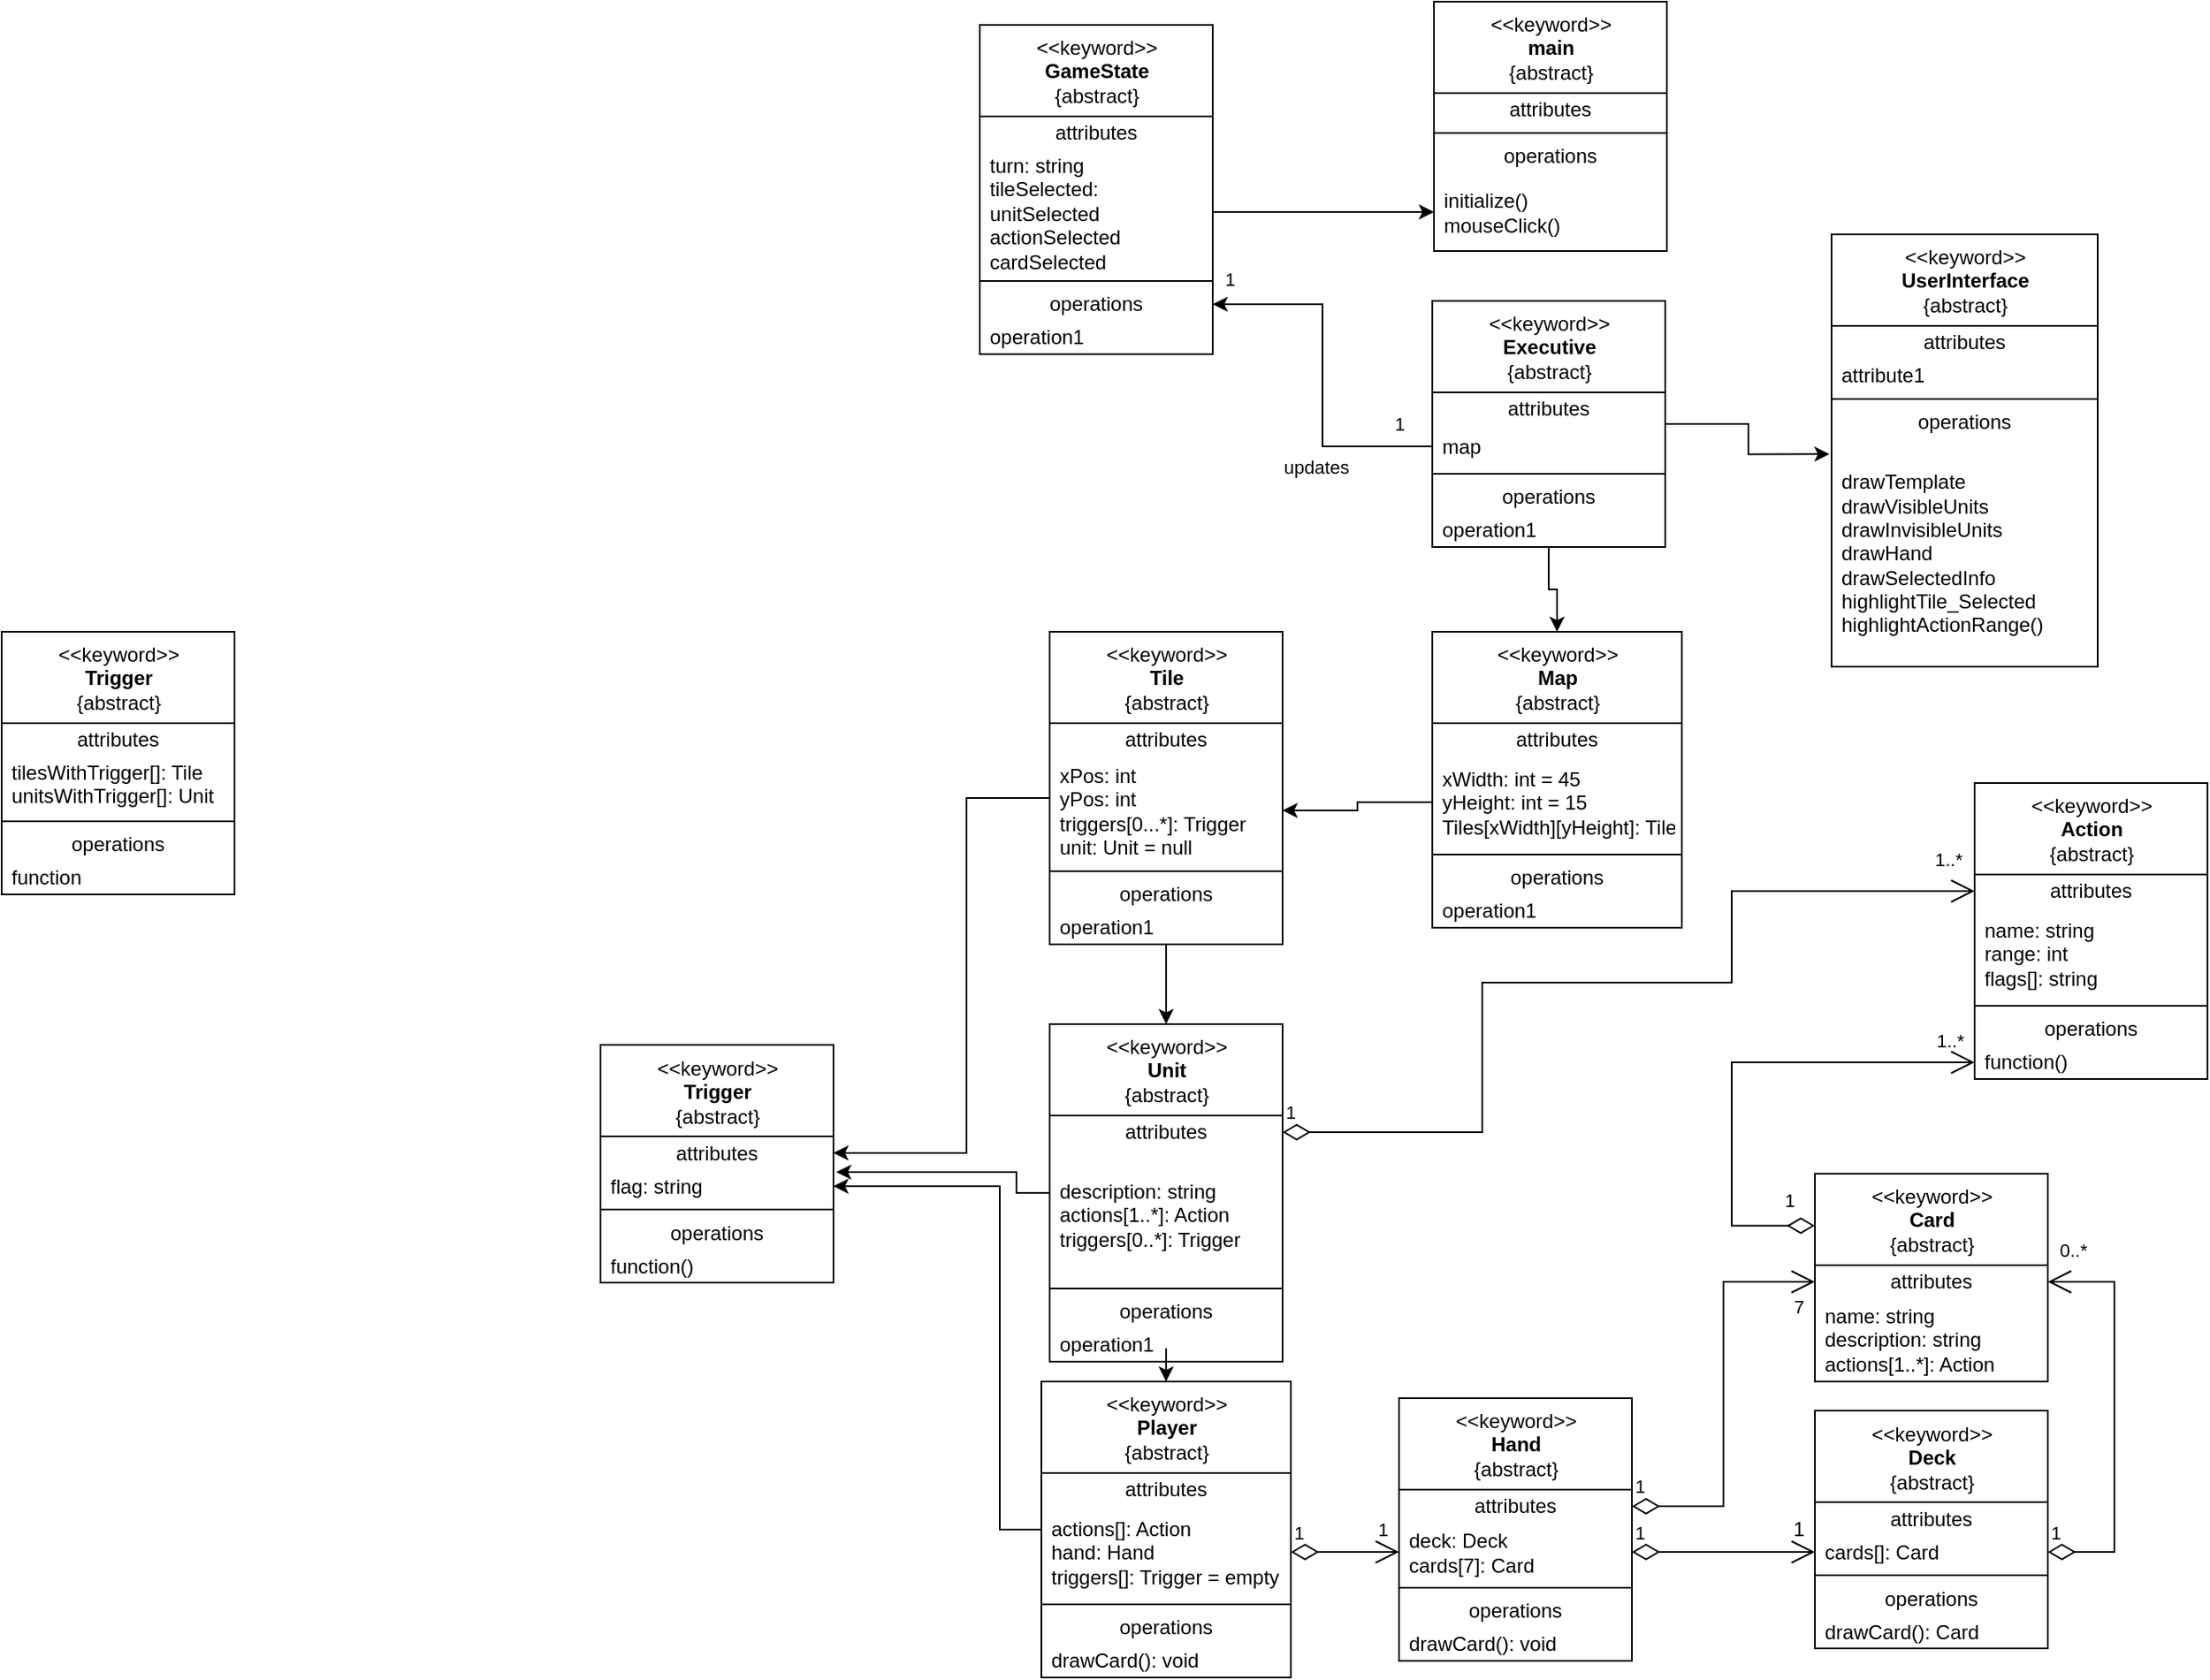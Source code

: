 <mxfile version="15.5.9" type="github">
  <diagram id="C5RBs43oDa-KdzZeNtuy" name="Page-1">
    <mxGraphModel dx="1278" dy="536" grid="1" gridSize="10" guides="1" tooltips="1" connect="1" arrows="1" fold="1" page="1" pageScale="1" pageWidth="827" pageHeight="1169" math="0" shadow="0">
      <root>
        <mxCell id="WIyWlLk6GJQsqaUBKTNV-0" />
        <mxCell id="WIyWlLk6GJQsqaUBKTNV-1" parent="WIyWlLk6GJQsqaUBKTNV-0" />
        <mxCell id="uGZjI_AvlOsYNC_hHNxF-0" value="&amp;lt;&amp;lt;keyword&amp;gt;&amp;gt;&lt;br&gt;&lt;b&gt;main&lt;/b&gt;&lt;br&gt;{abstract}" style="swimlane;fontStyle=0;align=center;verticalAlign=top;childLayout=stackLayout;horizontal=1;startSize=55;horizontalStack=0;resizeParent=1;resizeParentMax=0;resizeLast=0;collapsible=0;marginBottom=0;html=1;" parent="WIyWlLk6GJQsqaUBKTNV-1" vertex="1">
          <mxGeometry x="1171" y="40" width="140" height="150" as="geometry" />
        </mxCell>
        <mxCell id="uGZjI_AvlOsYNC_hHNxF-1" value="attributes" style="text;html=1;strokeColor=none;fillColor=none;align=center;verticalAlign=middle;spacingLeft=4;spacingRight=4;overflow=hidden;rotatable=0;points=[[0,0.5],[1,0.5]];portConstraint=eastwest;" parent="uGZjI_AvlOsYNC_hHNxF-0" vertex="1">
          <mxGeometry y="55" width="140" height="20" as="geometry" />
        </mxCell>
        <mxCell id="uGZjI_AvlOsYNC_hHNxF-5" value="" style="line;strokeWidth=1;fillColor=none;align=left;verticalAlign=middle;spacingTop=-1;spacingLeft=3;spacingRight=3;rotatable=0;labelPosition=right;points=[];portConstraint=eastwest;" parent="uGZjI_AvlOsYNC_hHNxF-0" vertex="1">
          <mxGeometry y="75" width="140" height="8" as="geometry" />
        </mxCell>
        <mxCell id="uGZjI_AvlOsYNC_hHNxF-6" value="operations" style="text;html=1;strokeColor=none;fillColor=none;align=center;verticalAlign=middle;spacingLeft=4;spacingRight=4;overflow=hidden;rotatable=0;points=[[0,0.5],[1,0.5]];portConstraint=eastwest;" parent="uGZjI_AvlOsYNC_hHNxF-0" vertex="1">
          <mxGeometry y="83" width="140" height="20" as="geometry" />
        </mxCell>
        <mxCell id="uGZjI_AvlOsYNC_hHNxF-7" value="&lt;div&gt;initialize()&lt;br&gt;&lt;/div&gt;&lt;div&gt;mouseClick()&lt;br&gt;&lt;/div&gt;" style="text;html=1;strokeColor=none;fillColor=none;align=left;verticalAlign=middle;spacingLeft=4;spacingRight=4;overflow=hidden;rotatable=0;points=[[0,0.5],[1,0.5]];portConstraint=eastwest;" parent="uGZjI_AvlOsYNC_hHNxF-0" vertex="1">
          <mxGeometry y="103" width="140" height="47" as="geometry" />
        </mxCell>
        <mxCell id="uGZjI_AvlOsYNC_hHNxF-8" value="&amp;lt;&amp;lt;keyword&amp;gt;&amp;gt;&lt;br&gt;&lt;b&gt;GameState&lt;/b&gt;&lt;br&gt;{abstract}" style="swimlane;fontStyle=0;align=center;verticalAlign=top;childLayout=stackLayout;horizontal=1;startSize=55;horizontalStack=0;resizeParent=1;resizeParentMax=0;resizeLast=0;collapsible=0;marginBottom=0;html=1;" parent="WIyWlLk6GJQsqaUBKTNV-1" vertex="1">
          <mxGeometry x="898" y="54" width="140" height="198" as="geometry" />
        </mxCell>
        <mxCell id="uGZjI_AvlOsYNC_hHNxF-9" value="attributes" style="text;html=1;strokeColor=none;fillColor=none;align=center;verticalAlign=middle;spacingLeft=4;spacingRight=4;overflow=hidden;rotatable=0;points=[[0,0.5],[1,0.5]];portConstraint=eastwest;" parent="uGZjI_AvlOsYNC_hHNxF-8" vertex="1">
          <mxGeometry y="55" width="140" height="20" as="geometry" />
        </mxCell>
        <mxCell id="uGZjI_AvlOsYNC_hHNxF-10" value="&lt;div&gt;turn: string&lt;br&gt;&lt;/div&gt;&lt;div&gt;tileSelected: &lt;br&gt;&lt;/div&gt;&lt;div&gt;unitSelected&lt;/div&gt;&lt;div&gt;actionSelected&lt;/div&gt;&lt;div&gt;cardSelected&lt;br&gt;&lt;/div&gt;" style="text;html=1;strokeColor=none;fillColor=none;align=left;verticalAlign=middle;spacingLeft=4;spacingRight=4;overflow=hidden;rotatable=0;points=[[0,0.5],[1,0.5]];portConstraint=eastwest;" parent="uGZjI_AvlOsYNC_hHNxF-8" vertex="1">
          <mxGeometry y="75" width="140" height="75" as="geometry" />
        </mxCell>
        <mxCell id="uGZjI_AvlOsYNC_hHNxF-13" value="" style="line;strokeWidth=1;fillColor=none;align=left;verticalAlign=middle;spacingTop=-1;spacingLeft=3;spacingRight=3;rotatable=0;labelPosition=right;points=[];portConstraint=eastwest;" parent="uGZjI_AvlOsYNC_hHNxF-8" vertex="1">
          <mxGeometry y="150" width="140" height="8" as="geometry" />
        </mxCell>
        <mxCell id="uGZjI_AvlOsYNC_hHNxF-14" value="operations" style="text;html=1;strokeColor=none;fillColor=none;align=center;verticalAlign=middle;spacingLeft=4;spacingRight=4;overflow=hidden;rotatable=0;points=[[0,0.5],[1,0.5]];portConstraint=eastwest;" parent="uGZjI_AvlOsYNC_hHNxF-8" vertex="1">
          <mxGeometry y="158" width="140" height="20" as="geometry" />
        </mxCell>
        <mxCell id="uGZjI_AvlOsYNC_hHNxF-15" value="operation1" style="text;html=1;strokeColor=none;fillColor=none;align=left;verticalAlign=middle;spacingLeft=4;spacingRight=4;overflow=hidden;rotatable=0;points=[[0,0.5],[1,0.5]];portConstraint=eastwest;" parent="uGZjI_AvlOsYNC_hHNxF-8" vertex="1">
          <mxGeometry y="178" width="140" height="20" as="geometry" />
        </mxCell>
        <mxCell id="uGZjI_AvlOsYNC_hHNxF-16" value="&amp;lt;&amp;lt;keyword&amp;gt;&amp;gt;&lt;br&gt;&lt;b&gt;UserInterface&lt;/b&gt;&lt;br&gt;{abstract}" style="swimlane;fontStyle=0;align=center;verticalAlign=top;childLayout=stackLayout;horizontal=1;startSize=55;horizontalStack=0;resizeParent=1;resizeParentMax=0;resizeLast=0;collapsible=0;marginBottom=0;html=1;" parent="WIyWlLk6GJQsqaUBKTNV-1" vertex="1">
          <mxGeometry x="1410" y="180" width="160" height="260" as="geometry" />
        </mxCell>
        <mxCell id="uGZjI_AvlOsYNC_hHNxF-17" value="attributes" style="text;html=1;strokeColor=none;fillColor=none;align=center;verticalAlign=middle;spacingLeft=4;spacingRight=4;overflow=hidden;rotatable=0;points=[[0,0.5],[1,0.5]];portConstraint=eastwest;" parent="uGZjI_AvlOsYNC_hHNxF-16" vertex="1">
          <mxGeometry y="55" width="160" height="20" as="geometry" />
        </mxCell>
        <mxCell id="uGZjI_AvlOsYNC_hHNxF-18" value="attribute1" style="text;html=1;strokeColor=none;fillColor=none;align=left;verticalAlign=middle;spacingLeft=4;spacingRight=4;overflow=hidden;rotatable=0;points=[[0,0.5],[1,0.5]];portConstraint=eastwest;" parent="uGZjI_AvlOsYNC_hHNxF-16" vertex="1">
          <mxGeometry y="75" width="160" height="20" as="geometry" />
        </mxCell>
        <mxCell id="uGZjI_AvlOsYNC_hHNxF-21" value="" style="line;strokeWidth=1;fillColor=none;align=left;verticalAlign=middle;spacingTop=-1;spacingLeft=3;spacingRight=3;rotatable=0;labelPosition=right;points=[];portConstraint=eastwest;" parent="uGZjI_AvlOsYNC_hHNxF-16" vertex="1">
          <mxGeometry y="95" width="160" height="8" as="geometry" />
        </mxCell>
        <mxCell id="uGZjI_AvlOsYNC_hHNxF-22" value="operations" style="text;html=1;strokeColor=none;fillColor=none;align=center;verticalAlign=middle;spacingLeft=4;spacingRight=4;overflow=hidden;rotatable=0;points=[[0,0.5],[1,0.5]];portConstraint=eastwest;" parent="uGZjI_AvlOsYNC_hHNxF-16" vertex="1">
          <mxGeometry y="103" width="160" height="20" as="geometry" />
        </mxCell>
        <mxCell id="uGZjI_AvlOsYNC_hHNxF-23" value="&lt;div&gt;drawTemplate&lt;/div&gt;&lt;div&gt;drawVisibleUnits&lt;/div&gt;&lt;div&gt;drawInvisibleUnits&lt;/div&gt;&lt;div&gt;drawHand&lt;/div&gt;&lt;div&gt;drawSelectedInfo&lt;/div&gt;&lt;div&gt;highlightTile_Selected&lt;/div&gt;&lt;div&gt;highlightActionRange()&lt;br&gt;&lt;/div&gt;" style="text;html=1;strokeColor=none;fillColor=none;align=left;verticalAlign=middle;spacingLeft=4;spacingRight=4;overflow=hidden;rotatable=0;points=[[0,0.5],[1,0.5]];portConstraint=eastwest;" parent="uGZjI_AvlOsYNC_hHNxF-16" vertex="1">
          <mxGeometry y="123" width="160" height="137" as="geometry" />
        </mxCell>
        <mxCell id="uRghumSjXhdHqgUfUTX3-0" value="&amp;lt;&amp;lt;keyword&amp;gt;&amp;gt;&lt;br&gt;&lt;b&gt;Map&lt;/b&gt;&lt;br&gt;{abstract}" style="swimlane;fontStyle=0;align=center;verticalAlign=top;childLayout=stackLayout;horizontal=1;startSize=55;horizontalStack=0;resizeParent=1;resizeParentMax=0;resizeLast=0;collapsible=0;marginBottom=0;html=1;" parent="WIyWlLk6GJQsqaUBKTNV-1" vertex="1">
          <mxGeometry x="1170" y="419" width="150" height="178" as="geometry" />
        </mxCell>
        <mxCell id="uRghumSjXhdHqgUfUTX3-1" value="attributes" style="text;html=1;strokeColor=none;fillColor=none;align=center;verticalAlign=middle;spacingLeft=4;spacingRight=4;overflow=hidden;rotatable=0;points=[[0,0.5],[1,0.5]];portConstraint=eastwest;" parent="uRghumSjXhdHqgUfUTX3-0" vertex="1">
          <mxGeometry y="55" width="150" height="20" as="geometry" />
        </mxCell>
        <mxCell id="uRghumSjXhdHqgUfUTX3-2" value="&lt;div&gt;xWidth: int = 45&lt;/div&gt;&lt;div&gt;yHeight: int = 15&lt;br&gt;&lt;/div&gt;&lt;div&gt;Tiles[xWidth][yHeight]: Tile&lt;/div&gt;" style="text;html=1;strokeColor=none;fillColor=none;align=left;verticalAlign=middle;spacingLeft=4;spacingRight=4;overflow=hidden;rotatable=0;points=[[0,0.5],[1,0.5]];portConstraint=eastwest;" parent="uRghumSjXhdHqgUfUTX3-0" vertex="1">
          <mxGeometry y="75" width="150" height="55" as="geometry" />
        </mxCell>
        <mxCell id="uRghumSjXhdHqgUfUTX3-5" value="" style="line;strokeWidth=1;fillColor=none;align=left;verticalAlign=middle;spacingTop=-1;spacingLeft=3;spacingRight=3;rotatable=0;labelPosition=right;points=[];portConstraint=eastwest;" parent="uRghumSjXhdHqgUfUTX3-0" vertex="1">
          <mxGeometry y="130" width="150" height="8" as="geometry" />
        </mxCell>
        <mxCell id="uRghumSjXhdHqgUfUTX3-6" value="operations" style="text;html=1;strokeColor=none;fillColor=none;align=center;verticalAlign=middle;spacingLeft=4;spacingRight=4;overflow=hidden;rotatable=0;points=[[0,0.5],[1,0.5]];portConstraint=eastwest;" parent="uRghumSjXhdHqgUfUTX3-0" vertex="1">
          <mxGeometry y="138" width="150" height="20" as="geometry" />
        </mxCell>
        <mxCell id="uRghumSjXhdHqgUfUTX3-7" value="operation1" style="text;html=1;strokeColor=none;fillColor=none;align=left;verticalAlign=middle;spacingLeft=4;spacingRight=4;overflow=hidden;rotatable=0;points=[[0,0.5],[1,0.5]];portConstraint=eastwest;" parent="uRghumSjXhdHqgUfUTX3-0" vertex="1">
          <mxGeometry y="158" width="150" height="20" as="geometry" />
        </mxCell>
        <mxCell id="uRghumSjXhdHqgUfUTX3-89" style="edgeStyle=orthogonalEdgeStyle;rounded=0;orthogonalLoop=1;jettySize=auto;html=1;entryX=0.5;entryY=0;entryDx=0;entryDy=0;" parent="WIyWlLk6GJQsqaUBKTNV-1" source="uRghumSjXhdHqgUfUTX3-8" target="uRghumSjXhdHqgUfUTX3-16" edge="1">
          <mxGeometry relative="1" as="geometry" />
        </mxCell>
        <mxCell id="uRghumSjXhdHqgUfUTX3-97" style="edgeStyle=orthogonalEdgeStyle;rounded=0;orthogonalLoop=1;jettySize=auto;html=1;entryX=1;entryY=0.5;entryDx=0;entryDy=0;" parent="WIyWlLk6GJQsqaUBKTNV-1" source="uRghumSjXhdHqgUfUTX3-8" target="uRghumSjXhdHqgUfUTX3-67" edge="1">
          <mxGeometry relative="1" as="geometry">
            <Array as="points">
              <mxPoint x="890" y="519" />
              <mxPoint x="890" y="733" />
            </Array>
          </mxGeometry>
        </mxCell>
        <mxCell id="uRghumSjXhdHqgUfUTX3-8" value="&amp;lt;&amp;lt;keyword&amp;gt;&amp;gt;&lt;br&gt;&lt;b&gt;Tile&lt;/b&gt;&lt;br&gt;{abstract}" style="swimlane;fontStyle=0;align=center;verticalAlign=top;childLayout=stackLayout;horizontal=1;startSize=55;horizontalStack=0;resizeParent=1;resizeParentMax=0;resizeLast=0;collapsible=0;marginBottom=0;html=1;" parent="WIyWlLk6GJQsqaUBKTNV-1" vertex="1">
          <mxGeometry x="940" y="419" width="140" height="188" as="geometry" />
        </mxCell>
        <mxCell id="uRghumSjXhdHqgUfUTX3-9" value="attributes" style="text;html=1;strokeColor=none;fillColor=none;align=center;verticalAlign=middle;spacingLeft=4;spacingRight=4;overflow=hidden;rotatable=0;points=[[0,0.5],[1,0.5]];portConstraint=eastwest;" parent="uRghumSjXhdHqgUfUTX3-8" vertex="1">
          <mxGeometry y="55" width="140" height="20" as="geometry" />
        </mxCell>
        <mxCell id="uRghumSjXhdHqgUfUTX3-10" value="&lt;div&gt;xPos: int&lt;/div&gt;&lt;div&gt;yPos: int&lt;br&gt;&lt;/div&gt;&lt;div&gt;triggers[0...*]: Trigger&lt;br&gt;&lt;/div&gt;unit: Unit = null" style="text;html=1;strokeColor=none;fillColor=none;align=left;verticalAlign=middle;spacingLeft=4;spacingRight=4;overflow=hidden;rotatable=0;points=[[0,0.5],[1,0.5]];portConstraint=eastwest;" parent="uRghumSjXhdHqgUfUTX3-8" vertex="1">
          <mxGeometry y="75" width="140" height="65" as="geometry" />
        </mxCell>
        <mxCell id="uRghumSjXhdHqgUfUTX3-13" value="" style="line;strokeWidth=1;fillColor=none;align=left;verticalAlign=middle;spacingTop=-1;spacingLeft=3;spacingRight=3;rotatable=0;labelPosition=right;points=[];portConstraint=eastwest;" parent="uRghumSjXhdHqgUfUTX3-8" vertex="1">
          <mxGeometry y="140" width="140" height="8" as="geometry" />
        </mxCell>
        <mxCell id="uRghumSjXhdHqgUfUTX3-14" value="operations" style="text;html=1;strokeColor=none;fillColor=none;align=center;verticalAlign=middle;spacingLeft=4;spacingRight=4;overflow=hidden;rotatable=0;points=[[0,0.5],[1,0.5]];portConstraint=eastwest;" parent="uRghumSjXhdHqgUfUTX3-8" vertex="1">
          <mxGeometry y="148" width="140" height="20" as="geometry" />
        </mxCell>
        <mxCell id="uRghumSjXhdHqgUfUTX3-15" value="operation1" style="text;html=1;strokeColor=none;fillColor=none;align=left;verticalAlign=middle;spacingLeft=4;spacingRight=4;overflow=hidden;rotatable=0;points=[[0,0.5],[1,0.5]];portConstraint=eastwest;" parent="uRghumSjXhdHqgUfUTX3-8" vertex="1">
          <mxGeometry y="168" width="140" height="20" as="geometry" />
        </mxCell>
        <mxCell id="uRghumSjXhdHqgUfUTX3-90" style="edgeStyle=orthogonalEdgeStyle;rounded=0;orthogonalLoop=1;jettySize=auto;html=1;entryX=0.5;entryY=0;entryDx=0;entryDy=0;" parent="WIyWlLk6GJQsqaUBKTNV-1" source="uRghumSjXhdHqgUfUTX3-16" target="uRghumSjXhdHqgUfUTX3-24" edge="1">
          <mxGeometry relative="1" as="geometry" />
        </mxCell>
        <mxCell id="uRghumSjXhdHqgUfUTX3-98" style="edgeStyle=orthogonalEdgeStyle;rounded=0;orthogonalLoop=1;jettySize=auto;html=1;entryX=1.012;entryY=0.075;entryDx=0;entryDy=0;entryPerimeter=0;" parent="WIyWlLk6GJQsqaUBKTNV-1" source="uRghumSjXhdHqgUfUTX3-16" target="uRghumSjXhdHqgUfUTX3-68" edge="1">
          <mxGeometry relative="1" as="geometry">
            <Array as="points">
              <mxPoint x="920" y="757" />
              <mxPoint x="920" y="744" />
            </Array>
          </mxGeometry>
        </mxCell>
        <mxCell id="uRghumSjXhdHqgUfUTX3-16" value="&amp;lt;&amp;lt;keyword&amp;gt;&amp;gt;&lt;br&gt;&lt;b&gt;Unit&lt;/b&gt;&lt;br&gt;{abstract}" style="swimlane;fontStyle=0;align=center;verticalAlign=top;childLayout=stackLayout;horizontal=1;startSize=55;horizontalStack=0;resizeParent=1;resizeParentMax=0;resizeLast=0;collapsible=0;marginBottom=0;html=1;" parent="WIyWlLk6GJQsqaUBKTNV-1" vertex="1">
          <mxGeometry x="940" y="655" width="140" height="203" as="geometry" />
        </mxCell>
        <mxCell id="uRghumSjXhdHqgUfUTX3-17" value="attributes" style="text;html=1;strokeColor=none;fillColor=none;align=center;verticalAlign=middle;spacingLeft=4;spacingRight=4;overflow=hidden;rotatable=0;points=[[0,0.5],[1,0.5]];portConstraint=eastwest;" parent="uRghumSjXhdHqgUfUTX3-16" vertex="1">
          <mxGeometry y="55" width="140" height="20" as="geometry" />
        </mxCell>
        <mxCell id="uRghumSjXhdHqgUfUTX3-18" value="&lt;div&gt;description: string&lt;br&gt;&lt;/div&gt;&lt;div&gt;actions[1..*]: Action&lt;br&gt;&lt;/div&gt;&lt;div&gt;triggers[0..*]: Trigger&lt;br&gt;&lt;/div&gt;" style="text;html=1;strokeColor=none;fillColor=none;align=left;verticalAlign=middle;spacingLeft=4;spacingRight=4;overflow=hidden;rotatable=0;points=[[0,0.5],[1,0.5]];portConstraint=eastwest;" parent="uRghumSjXhdHqgUfUTX3-16" vertex="1">
          <mxGeometry y="75" width="140" height="80" as="geometry" />
        </mxCell>
        <mxCell id="uRghumSjXhdHqgUfUTX3-21" value="" style="line;strokeWidth=1;fillColor=none;align=left;verticalAlign=middle;spacingTop=-1;spacingLeft=3;spacingRight=3;rotatable=0;labelPosition=right;points=[];portConstraint=eastwest;" parent="uRghumSjXhdHqgUfUTX3-16" vertex="1">
          <mxGeometry y="155" width="140" height="8" as="geometry" />
        </mxCell>
        <mxCell id="uRghumSjXhdHqgUfUTX3-22" value="operations" style="text;html=1;strokeColor=none;fillColor=none;align=center;verticalAlign=middle;spacingLeft=4;spacingRight=4;overflow=hidden;rotatable=0;points=[[0,0.5],[1,0.5]];portConstraint=eastwest;" parent="uRghumSjXhdHqgUfUTX3-16" vertex="1">
          <mxGeometry y="163" width="140" height="20" as="geometry" />
        </mxCell>
        <mxCell id="uRghumSjXhdHqgUfUTX3-23" value="operation1" style="text;html=1;strokeColor=none;fillColor=none;align=left;verticalAlign=middle;spacingLeft=4;spacingRight=4;overflow=hidden;rotatable=0;points=[[0,0.5],[1,0.5]];portConstraint=eastwest;" parent="uRghumSjXhdHqgUfUTX3-16" vertex="1">
          <mxGeometry y="183" width="140" height="20" as="geometry" />
        </mxCell>
        <mxCell id="uRghumSjXhdHqgUfUTX3-99" style="edgeStyle=orthogonalEdgeStyle;rounded=0;orthogonalLoop=1;jettySize=auto;html=1;entryX=1;entryY=0.5;entryDx=0;entryDy=0;" parent="WIyWlLk6GJQsqaUBKTNV-1" source="uRghumSjXhdHqgUfUTX3-24" target="uRghumSjXhdHqgUfUTX3-68" edge="1">
          <mxGeometry relative="1" as="geometry">
            <Array as="points">
              <mxPoint x="910" y="959" />
              <mxPoint x="910" y="753" />
            </Array>
          </mxGeometry>
        </mxCell>
        <mxCell id="uRghumSjXhdHqgUfUTX3-24" value="&amp;lt;&amp;lt;keyword&amp;gt;&amp;gt;&lt;br&gt;&lt;b&gt;Player&lt;/b&gt;&lt;br&gt;{abstract}" style="swimlane;fontStyle=0;align=center;verticalAlign=top;childLayout=stackLayout;horizontal=1;startSize=55;horizontalStack=0;resizeParent=1;resizeParentMax=0;resizeLast=0;collapsible=0;marginBottom=0;html=1;" parent="WIyWlLk6GJQsqaUBKTNV-1" vertex="1">
          <mxGeometry x="935" y="870" width="150" height="178" as="geometry" />
        </mxCell>
        <mxCell id="uRghumSjXhdHqgUfUTX3-25" value="attributes" style="text;html=1;strokeColor=none;fillColor=none;align=center;verticalAlign=middle;spacingLeft=4;spacingRight=4;overflow=hidden;rotatable=0;points=[[0,0.5],[1,0.5]];portConstraint=eastwest;" parent="uRghumSjXhdHqgUfUTX3-24" vertex="1">
          <mxGeometry y="55" width="150" height="20" as="geometry" />
        </mxCell>
        <mxCell id="uRghumSjXhdHqgUfUTX3-26" value="&lt;div&gt;actions[]: Action&lt;br&gt;&lt;/div&gt;&lt;div&gt;hand: Hand&lt;br&gt;&lt;/div&gt;&lt;div&gt;triggers[]: Trigger = empty&lt;br&gt;&lt;/div&gt;" style="text;html=1;strokeColor=none;fillColor=none;align=left;verticalAlign=middle;spacingLeft=4;spacingRight=4;overflow=hidden;rotatable=0;points=[[0,0.5],[1,0.5]];portConstraint=eastwest;" parent="uRghumSjXhdHqgUfUTX3-24" vertex="1">
          <mxGeometry y="75" width="150" height="55" as="geometry" />
        </mxCell>
        <mxCell id="uRghumSjXhdHqgUfUTX3-29" value="" style="line;strokeWidth=1;fillColor=none;align=left;verticalAlign=middle;spacingTop=-1;spacingLeft=3;spacingRight=3;rotatable=0;labelPosition=right;points=[];portConstraint=eastwest;" parent="uRghumSjXhdHqgUfUTX3-24" vertex="1">
          <mxGeometry y="130" width="150" height="8" as="geometry" />
        </mxCell>
        <mxCell id="uRghumSjXhdHqgUfUTX3-30" value="operations" style="text;html=1;strokeColor=none;fillColor=none;align=center;verticalAlign=middle;spacingLeft=4;spacingRight=4;overflow=hidden;rotatable=0;points=[[0,0.5],[1,0.5]];portConstraint=eastwest;" parent="uRghumSjXhdHqgUfUTX3-24" vertex="1">
          <mxGeometry y="138" width="150" height="20" as="geometry" />
        </mxCell>
        <mxCell id="uRghumSjXhdHqgUfUTX3-31" value="drawCard(): void" style="text;html=1;strokeColor=none;fillColor=none;align=left;verticalAlign=middle;spacingLeft=4;spacingRight=4;overflow=hidden;rotatable=0;points=[[0,0.5],[1,0.5]];portConstraint=eastwest;" parent="uRghumSjXhdHqgUfUTX3-24" vertex="1">
          <mxGeometry y="158" width="150" height="20" as="geometry" />
        </mxCell>
        <mxCell id="uRghumSjXhdHqgUfUTX3-32" value="&amp;lt;&amp;lt;keyword&amp;gt;&amp;gt;&lt;br&gt;&lt;b&gt;Hand&lt;/b&gt;&lt;br&gt;{abstract}" style="swimlane;fontStyle=0;align=center;verticalAlign=top;childLayout=stackLayout;horizontal=1;startSize=55;horizontalStack=0;resizeParent=1;resizeParentMax=0;resizeLast=0;collapsible=0;marginBottom=0;html=1;" parent="WIyWlLk6GJQsqaUBKTNV-1" vertex="1">
          <mxGeometry x="1150" y="880" width="140" height="158" as="geometry" />
        </mxCell>
        <mxCell id="uRghumSjXhdHqgUfUTX3-33" value="attributes" style="text;html=1;strokeColor=none;fillColor=none;align=center;verticalAlign=middle;spacingLeft=4;spacingRight=4;overflow=hidden;rotatable=0;points=[[0,0.5],[1,0.5]];portConstraint=eastwest;" parent="uRghumSjXhdHqgUfUTX3-32" vertex="1">
          <mxGeometry y="55" width="140" height="20" as="geometry" />
        </mxCell>
        <mxCell id="uRghumSjXhdHqgUfUTX3-34" value="&lt;div&gt;deck: Deck&lt;br&gt;&lt;/div&gt;&lt;div&gt;cards[7]: Card&lt;br&gt;&lt;/div&gt;" style="text;html=1;strokeColor=none;fillColor=none;align=left;verticalAlign=middle;spacingLeft=4;spacingRight=4;overflow=hidden;rotatable=0;points=[[0,0.5],[1,0.5]];portConstraint=eastwest;" parent="uRghumSjXhdHqgUfUTX3-32" vertex="1">
          <mxGeometry y="75" width="140" height="35" as="geometry" />
        </mxCell>
        <mxCell id="uRghumSjXhdHqgUfUTX3-37" value="" style="line;strokeWidth=1;fillColor=none;align=left;verticalAlign=middle;spacingTop=-1;spacingLeft=3;spacingRight=3;rotatable=0;labelPosition=right;points=[];portConstraint=eastwest;" parent="uRghumSjXhdHqgUfUTX3-32" vertex="1">
          <mxGeometry y="110" width="140" height="8" as="geometry" />
        </mxCell>
        <mxCell id="uRghumSjXhdHqgUfUTX3-38" value="operations" style="text;html=1;strokeColor=none;fillColor=none;align=center;verticalAlign=middle;spacingLeft=4;spacingRight=4;overflow=hidden;rotatable=0;points=[[0,0.5],[1,0.5]];portConstraint=eastwest;" parent="uRghumSjXhdHqgUfUTX3-32" vertex="1">
          <mxGeometry y="118" width="140" height="20" as="geometry" />
        </mxCell>
        <mxCell id="uRghumSjXhdHqgUfUTX3-39" value="drawCard(): void" style="text;html=1;strokeColor=none;fillColor=none;align=left;verticalAlign=middle;spacingLeft=4;spacingRight=4;overflow=hidden;rotatable=0;points=[[0,0.5],[1,0.5]];portConstraint=eastwest;" parent="uRghumSjXhdHqgUfUTX3-32" vertex="1">
          <mxGeometry y="138" width="140" height="20" as="geometry" />
        </mxCell>
        <mxCell id="uRghumSjXhdHqgUfUTX3-40" value="&amp;lt;&amp;lt;keyword&amp;gt;&amp;gt;&lt;br&gt;&lt;b&gt;Deck&lt;/b&gt;&lt;br&gt;{abstract}" style="swimlane;fontStyle=0;align=center;verticalAlign=top;childLayout=stackLayout;horizontal=1;startSize=55;horizontalStack=0;resizeParent=1;resizeParentMax=0;resizeLast=0;collapsible=0;marginBottom=0;html=1;" parent="WIyWlLk6GJQsqaUBKTNV-1" vertex="1">
          <mxGeometry x="1400" y="887.5" width="140" height="143" as="geometry" />
        </mxCell>
        <mxCell id="uRghumSjXhdHqgUfUTX3-41" value="attributes" style="text;html=1;strokeColor=none;fillColor=none;align=center;verticalAlign=middle;spacingLeft=4;spacingRight=4;overflow=hidden;rotatable=0;points=[[0,0.5],[1,0.5]];portConstraint=eastwest;" parent="uRghumSjXhdHqgUfUTX3-40" vertex="1">
          <mxGeometry y="55" width="140" height="20" as="geometry" />
        </mxCell>
        <mxCell id="uRghumSjXhdHqgUfUTX3-42" value="cards[]: Card" style="text;html=1;strokeColor=none;fillColor=none;align=left;verticalAlign=middle;spacingLeft=4;spacingRight=4;overflow=hidden;rotatable=0;points=[[0,0.5],[1,0.5]];portConstraint=eastwest;" parent="uRghumSjXhdHqgUfUTX3-40" vertex="1">
          <mxGeometry y="75" width="140" height="20" as="geometry" />
        </mxCell>
        <mxCell id="uRghumSjXhdHqgUfUTX3-45" value="" style="line;strokeWidth=1;fillColor=none;align=left;verticalAlign=middle;spacingTop=-1;spacingLeft=3;spacingRight=3;rotatable=0;labelPosition=right;points=[];portConstraint=eastwest;" parent="uRghumSjXhdHqgUfUTX3-40" vertex="1">
          <mxGeometry y="95" width="140" height="8" as="geometry" />
        </mxCell>
        <mxCell id="uRghumSjXhdHqgUfUTX3-46" value="operations" style="text;html=1;strokeColor=none;fillColor=none;align=center;verticalAlign=middle;spacingLeft=4;spacingRight=4;overflow=hidden;rotatable=0;points=[[0,0.5],[1,0.5]];portConstraint=eastwest;" parent="uRghumSjXhdHqgUfUTX3-40" vertex="1">
          <mxGeometry y="103" width="140" height="20" as="geometry" />
        </mxCell>
        <mxCell id="uRghumSjXhdHqgUfUTX3-47" value="drawCard(): Card" style="text;html=1;strokeColor=none;fillColor=none;align=left;verticalAlign=middle;spacingLeft=4;spacingRight=4;overflow=hidden;rotatable=0;points=[[0,0.5],[1,0.5]];portConstraint=eastwest;" parent="uRghumSjXhdHqgUfUTX3-40" vertex="1">
          <mxGeometry y="123" width="140" height="20" as="geometry" />
        </mxCell>
        <mxCell id="uRghumSjXhdHqgUfUTX3-48" value="&amp;lt;&amp;lt;keyword&amp;gt;&amp;gt;&lt;br&gt;&lt;b&gt;Card&lt;/b&gt;&lt;br&gt;{abstract}" style="swimlane;fontStyle=0;align=center;verticalAlign=top;childLayout=stackLayout;horizontal=1;startSize=55;horizontalStack=0;resizeParent=1;resizeParentMax=0;resizeLast=0;collapsible=0;marginBottom=0;html=1;" parent="WIyWlLk6GJQsqaUBKTNV-1" vertex="1">
          <mxGeometry x="1400" y="745" width="140" height="125" as="geometry" />
        </mxCell>
        <mxCell id="uRghumSjXhdHqgUfUTX3-49" value="attributes" style="text;html=1;strokeColor=none;fillColor=none;align=center;verticalAlign=middle;spacingLeft=4;spacingRight=4;overflow=hidden;rotatable=0;points=[[0,0.5],[1,0.5]];portConstraint=eastwest;" parent="uRghumSjXhdHqgUfUTX3-48" vertex="1">
          <mxGeometry y="55" width="140" height="20" as="geometry" />
        </mxCell>
        <mxCell id="uRghumSjXhdHqgUfUTX3-50" value="&lt;div&gt;name: string&lt;br&gt;&lt;/div&gt;&lt;div&gt;description: string&lt;br&gt;&lt;/div&gt;&lt;div&gt;actions[1..*]: Action&lt;br&gt;&lt;/div&gt;" style="text;html=1;strokeColor=none;fillColor=none;align=left;verticalAlign=middle;spacingLeft=4;spacingRight=4;overflow=hidden;rotatable=0;points=[[0,0.5],[1,0.5]];portConstraint=eastwest;" parent="uRghumSjXhdHqgUfUTX3-48" vertex="1">
          <mxGeometry y="75" width="140" height="50" as="geometry" />
        </mxCell>
        <mxCell id="uRghumSjXhdHqgUfUTX3-56" value="&amp;lt;&amp;lt;keyword&amp;gt;&amp;gt;&lt;br&gt;&lt;b&gt;Action&lt;/b&gt;&lt;br&gt;{abstract}" style="swimlane;fontStyle=0;align=center;verticalAlign=top;childLayout=stackLayout;horizontal=1;startSize=55;horizontalStack=0;resizeParent=1;resizeParentMax=0;resizeLast=0;collapsible=0;marginBottom=0;html=1;" parent="WIyWlLk6GJQsqaUBKTNV-1" vertex="1">
          <mxGeometry x="1496" y="510" width="140" height="178" as="geometry" />
        </mxCell>
        <mxCell id="uRghumSjXhdHqgUfUTX3-57" value="attributes" style="text;html=1;strokeColor=none;fillColor=none;align=center;verticalAlign=middle;spacingLeft=4;spacingRight=4;overflow=hidden;rotatable=0;points=[[0,0.5],[1,0.5]];portConstraint=eastwest;" parent="uRghumSjXhdHqgUfUTX3-56" vertex="1">
          <mxGeometry y="55" width="140" height="20" as="geometry" />
        </mxCell>
        <mxCell id="uRghumSjXhdHqgUfUTX3-58" value="&lt;div&gt;name: string&lt;br&gt;&lt;/div&gt;&lt;div&gt;range: int&lt;br&gt;&lt;/div&gt;&lt;div&gt;flags[]: string&lt;br&gt;&lt;/div&gt;" style="text;html=1;strokeColor=none;fillColor=none;align=left;verticalAlign=middle;spacingLeft=4;spacingRight=4;overflow=hidden;rotatable=0;points=[[0,0.5],[1,0.5]];portConstraint=eastwest;" parent="uRghumSjXhdHqgUfUTX3-56" vertex="1">
          <mxGeometry y="75" width="140" height="55" as="geometry" />
        </mxCell>
        <mxCell id="uRghumSjXhdHqgUfUTX3-61" value="" style="line;strokeWidth=1;fillColor=none;align=left;verticalAlign=middle;spacingTop=-1;spacingLeft=3;spacingRight=3;rotatable=0;labelPosition=right;points=[];portConstraint=eastwest;" parent="uRghumSjXhdHqgUfUTX3-56" vertex="1">
          <mxGeometry y="130" width="140" height="8" as="geometry" />
        </mxCell>
        <mxCell id="uRghumSjXhdHqgUfUTX3-62" value="operations" style="text;html=1;strokeColor=none;fillColor=none;align=center;verticalAlign=middle;spacingLeft=4;spacingRight=4;overflow=hidden;rotatable=0;points=[[0,0.5],[1,0.5]];portConstraint=eastwest;" parent="uRghumSjXhdHqgUfUTX3-56" vertex="1">
          <mxGeometry y="138" width="140" height="20" as="geometry" />
        </mxCell>
        <mxCell id="uRghumSjXhdHqgUfUTX3-63" value="function()" style="text;html=1;strokeColor=none;fillColor=none;align=left;verticalAlign=middle;spacingLeft=4;spacingRight=4;overflow=hidden;rotatable=0;points=[[0,0.5],[1,0.5]];portConstraint=eastwest;" parent="uRghumSjXhdHqgUfUTX3-56" vertex="1">
          <mxGeometry y="158" width="140" height="20" as="geometry" />
        </mxCell>
        <mxCell id="uRghumSjXhdHqgUfUTX3-66" value="&amp;lt;&amp;lt;keyword&amp;gt;&amp;gt;&lt;br&gt;&lt;b&gt;Trigger&lt;/b&gt;&lt;br&gt;{abstract}" style="swimlane;fontStyle=0;align=center;verticalAlign=top;childLayout=stackLayout;horizontal=1;startSize=55;horizontalStack=0;resizeParent=1;resizeParentMax=0;resizeLast=0;collapsible=0;marginBottom=0;html=1;" parent="WIyWlLk6GJQsqaUBKTNV-1" vertex="1">
          <mxGeometry x="670" y="667.5" width="140" height="143" as="geometry" />
        </mxCell>
        <mxCell id="uRghumSjXhdHqgUfUTX3-67" value="attributes" style="text;html=1;strokeColor=none;fillColor=none;align=center;verticalAlign=middle;spacingLeft=4;spacingRight=4;overflow=hidden;rotatable=0;points=[[0,0.5],[1,0.5]];portConstraint=eastwest;" parent="uRghumSjXhdHqgUfUTX3-66" vertex="1">
          <mxGeometry y="55" width="140" height="20" as="geometry" />
        </mxCell>
        <mxCell id="uRghumSjXhdHqgUfUTX3-68" value="flag: string" style="text;html=1;strokeColor=none;fillColor=none;align=left;verticalAlign=middle;spacingLeft=4;spacingRight=4;overflow=hidden;rotatable=0;points=[[0,0.5],[1,0.5]];portConstraint=eastwest;" parent="uRghumSjXhdHqgUfUTX3-66" vertex="1">
          <mxGeometry y="75" width="140" height="20" as="geometry" />
        </mxCell>
        <mxCell id="uRghumSjXhdHqgUfUTX3-71" value="" style="line;strokeWidth=1;fillColor=none;align=left;verticalAlign=middle;spacingTop=-1;spacingLeft=3;spacingRight=3;rotatable=0;labelPosition=right;points=[];portConstraint=eastwest;" parent="uRghumSjXhdHqgUfUTX3-66" vertex="1">
          <mxGeometry y="95" width="140" height="8" as="geometry" />
        </mxCell>
        <mxCell id="uRghumSjXhdHqgUfUTX3-72" value="operations" style="text;html=1;strokeColor=none;fillColor=none;align=center;verticalAlign=middle;spacingLeft=4;spacingRight=4;overflow=hidden;rotatable=0;points=[[0,0.5],[1,0.5]];portConstraint=eastwest;" parent="uRghumSjXhdHqgUfUTX3-66" vertex="1">
          <mxGeometry y="103" width="140" height="20" as="geometry" />
        </mxCell>
        <mxCell id="uRghumSjXhdHqgUfUTX3-73" value="function()" style="text;html=1;strokeColor=none;fillColor=none;align=left;verticalAlign=middle;spacingLeft=4;spacingRight=4;overflow=hidden;rotatable=0;points=[[0,0.5],[1,0.5]];portConstraint=eastwest;" parent="uRghumSjXhdHqgUfUTX3-66" vertex="1">
          <mxGeometry y="123" width="140" height="20" as="geometry" />
        </mxCell>
        <mxCell id="uRghumSjXhdHqgUfUTX3-85" style="edgeStyle=orthogonalEdgeStyle;rounded=0;orthogonalLoop=1;jettySize=auto;html=1;entryX=-0.008;entryY=0.067;entryDx=0;entryDy=0;entryPerimeter=0;" parent="WIyWlLk6GJQsqaUBKTNV-1" source="uRghumSjXhdHqgUfUTX3-74" target="uGZjI_AvlOsYNC_hHNxF-23" edge="1">
          <mxGeometry relative="1" as="geometry" />
        </mxCell>
        <mxCell id="BNsZcye2S6btWI8v-D2C-27" style="edgeStyle=orthogonalEdgeStyle;rounded=0;orthogonalLoop=1;jettySize=auto;html=1;entryX=0.5;entryY=0;entryDx=0;entryDy=0;fontSize=11;" parent="WIyWlLk6GJQsqaUBKTNV-1" source="uRghumSjXhdHqgUfUTX3-74" target="uRghumSjXhdHqgUfUTX3-0" edge="1">
          <mxGeometry relative="1" as="geometry" />
        </mxCell>
        <mxCell id="uRghumSjXhdHqgUfUTX3-74" value="&amp;lt;&amp;lt;keyword&amp;gt;&amp;gt;&lt;br&gt;&lt;b&gt;Executive&lt;/b&gt;&lt;br&gt;{abstract}" style="swimlane;fontStyle=0;align=center;verticalAlign=top;childLayout=stackLayout;horizontal=1;startSize=55;horizontalStack=0;resizeParent=1;resizeParentMax=0;resizeLast=0;collapsible=0;marginBottom=0;html=1;" parent="WIyWlLk6GJQsqaUBKTNV-1" vertex="1">
          <mxGeometry x="1170" y="220" width="140" height="148" as="geometry" />
        </mxCell>
        <mxCell id="uRghumSjXhdHqgUfUTX3-75" value="attributes" style="text;html=1;strokeColor=none;fillColor=none;align=center;verticalAlign=middle;spacingLeft=4;spacingRight=4;overflow=hidden;rotatable=0;points=[[0,0.5],[1,0.5]];portConstraint=eastwest;" parent="uRghumSjXhdHqgUfUTX3-74" vertex="1">
          <mxGeometry y="55" width="140" height="20" as="geometry" />
        </mxCell>
        <mxCell id="uRghumSjXhdHqgUfUTX3-76" value="map" style="text;html=1;strokeColor=none;fillColor=none;align=left;verticalAlign=middle;spacingLeft=4;spacingRight=4;overflow=hidden;rotatable=0;points=[[0,0.5],[1,0.5]];portConstraint=eastwest;" parent="uRghumSjXhdHqgUfUTX3-74" vertex="1">
          <mxGeometry y="75" width="140" height="25" as="geometry" />
        </mxCell>
        <mxCell id="uRghumSjXhdHqgUfUTX3-79" value="" style="line;strokeWidth=1;fillColor=none;align=left;verticalAlign=middle;spacingTop=-1;spacingLeft=3;spacingRight=3;rotatable=0;labelPosition=right;points=[];portConstraint=eastwest;" parent="uRghumSjXhdHqgUfUTX3-74" vertex="1">
          <mxGeometry y="100" width="140" height="8" as="geometry" />
        </mxCell>
        <mxCell id="uRghumSjXhdHqgUfUTX3-80" value="operations" style="text;html=1;strokeColor=none;fillColor=none;align=center;verticalAlign=middle;spacingLeft=4;spacingRight=4;overflow=hidden;rotatable=0;points=[[0,0.5],[1,0.5]];portConstraint=eastwest;" parent="uRghumSjXhdHqgUfUTX3-74" vertex="1">
          <mxGeometry y="108" width="140" height="20" as="geometry" />
        </mxCell>
        <mxCell id="uRghumSjXhdHqgUfUTX3-81" value="operation1" style="text;html=1;strokeColor=none;fillColor=none;align=left;verticalAlign=middle;spacingLeft=4;spacingRight=4;overflow=hidden;rotatable=0;points=[[0,0.5],[1,0.5]];portConstraint=eastwest;" parent="uRghumSjXhdHqgUfUTX3-74" vertex="1">
          <mxGeometry y="128" width="140" height="20" as="geometry" />
        </mxCell>
        <mxCell id="uRghumSjXhdHqgUfUTX3-83" style="edgeStyle=orthogonalEdgeStyle;rounded=0;orthogonalLoop=1;jettySize=auto;html=1;exitX=1;exitY=0.5;exitDx=0;exitDy=0;entryX=0;entryY=0.5;entryDx=0;entryDy=0;" parent="WIyWlLk6GJQsqaUBKTNV-1" source="uGZjI_AvlOsYNC_hHNxF-10" target="uGZjI_AvlOsYNC_hHNxF-7" edge="1">
          <mxGeometry relative="1" as="geometry" />
        </mxCell>
        <mxCell id="uRghumSjXhdHqgUfUTX3-88" style="edgeStyle=orthogonalEdgeStyle;rounded=0;orthogonalLoop=1;jettySize=auto;html=1;entryX=1;entryY=0.5;entryDx=0;entryDy=0;" parent="WIyWlLk6GJQsqaUBKTNV-1" source="uRghumSjXhdHqgUfUTX3-2" target="uRghumSjXhdHqgUfUTX3-10" edge="1">
          <mxGeometry relative="1" as="geometry" />
        </mxCell>
        <mxCell id="BNsZcye2S6btWI8v-D2C-2" value="" style="group" parent="WIyWlLk6GJQsqaUBKTNV-1" vertex="1" connectable="0">
          <mxGeometry x="1380" y="949" width="20" height="20" as="geometry" />
        </mxCell>
        <mxCell id="BNsZcye2S6btWI8v-D2C-0" value="1" style="endArrow=open;html=1;endSize=12;startArrow=diamondThin;startSize=14;startFill=0;edgeStyle=orthogonalEdgeStyle;align=left;verticalAlign=bottom;rounded=0;exitX=1;exitY=0.5;exitDx=0;exitDy=0;entryX=0;entryY=0.5;entryDx=0;entryDy=0;" parent="BNsZcye2S6btWI8v-D2C-2" source="uRghumSjXhdHqgUfUTX3-34" target="uRghumSjXhdHqgUfUTX3-42" edge="1">
          <mxGeometry x="-1" y="3" relative="1" as="geometry">
            <mxPoint x="-94" y="116" as="sourcePoint" />
            <mxPoint x="96" y="126" as="targetPoint" />
          </mxGeometry>
        </mxCell>
        <mxCell id="BNsZcye2S6btWI8v-D2C-1" value="1" style="text;html=1;align=center;verticalAlign=middle;resizable=0;points=[];autosize=1;strokeColor=none;fillColor=none;" parent="BNsZcye2S6btWI8v-D2C-2" vertex="1">
          <mxGeometry width="20" height="20" as="geometry" />
        </mxCell>
        <mxCell id="BNsZcye2S6btWI8v-D2C-4" value="1" style="endArrow=open;html=1;endSize=12;startArrow=diamondThin;startSize=14;startFill=0;edgeStyle=orthogonalEdgeStyle;align=left;verticalAlign=bottom;rounded=0;fontSize=11;exitX=1;exitY=0.5;exitDx=0;exitDy=0;entryX=0;entryY=0.5;entryDx=0;entryDy=0;" parent="WIyWlLk6GJQsqaUBKTNV-1" source="uRghumSjXhdHqgUfUTX3-33" target="uRghumSjXhdHqgUfUTX3-49" edge="1">
          <mxGeometry x="-1" y="3" relative="1" as="geometry">
            <mxPoint x="1330" y="920" as="sourcePoint" />
            <mxPoint x="1490" y="920" as="targetPoint" />
          </mxGeometry>
        </mxCell>
        <mxCell id="BNsZcye2S6btWI8v-D2C-5" value="7" style="text;html=1;align=center;verticalAlign=middle;resizable=0;points=[];autosize=1;strokeColor=none;fillColor=none;fontSize=11;" parent="WIyWlLk6GJQsqaUBKTNV-1" vertex="1">
          <mxGeometry x="1380" y="815" width="20" height="20" as="geometry" />
        </mxCell>
        <mxCell id="BNsZcye2S6btWI8v-D2C-8" value="1" style="endArrow=open;html=1;endSize=12;startArrow=diamondThin;startSize=14;startFill=0;edgeStyle=orthogonalEdgeStyle;align=left;verticalAlign=bottom;rounded=0;fontSize=11;exitX=1;exitY=0.5;exitDx=0;exitDy=0;entryX=1;entryY=0.5;entryDx=0;entryDy=0;" parent="WIyWlLk6GJQsqaUBKTNV-1" source="uRghumSjXhdHqgUfUTX3-42" target="uRghumSjXhdHqgUfUTX3-49" edge="1">
          <mxGeometry x="-1" y="3" relative="1" as="geometry">
            <mxPoint x="1350" y="920" as="sourcePoint" />
            <mxPoint x="1510" y="920" as="targetPoint" />
            <Array as="points">
              <mxPoint x="1580" y="972" />
              <mxPoint x="1580" y="810" />
            </Array>
          </mxGeometry>
        </mxCell>
        <mxCell id="BNsZcye2S6btWI8v-D2C-9" value="0..*" style="text;html=1;align=center;verticalAlign=middle;resizable=0;points=[];autosize=1;strokeColor=none;fillColor=none;fontSize=11;" parent="WIyWlLk6GJQsqaUBKTNV-1" vertex="1">
          <mxGeometry x="1540" y="781" width="30" height="20" as="geometry" />
        </mxCell>
        <mxCell id="BNsZcye2S6btWI8v-D2C-10" value="1" style="endArrow=open;html=1;endSize=12;startArrow=diamondThin;startSize=14;startFill=0;edgeStyle=orthogonalEdgeStyle;align=left;verticalAlign=bottom;rounded=0;fontSize=11;exitX=1;exitY=0.5;exitDx=0;exitDy=0;entryX=0;entryY=0.5;entryDx=0;entryDy=0;" parent="WIyWlLk6GJQsqaUBKTNV-1" source="uRghumSjXhdHqgUfUTX3-26" target="uRghumSjXhdHqgUfUTX3-34" edge="1">
          <mxGeometry x="-1" y="3" relative="1" as="geometry">
            <mxPoint x="1110" y="980" as="sourcePoint" />
            <mxPoint x="1270" y="980" as="targetPoint" />
          </mxGeometry>
        </mxCell>
        <mxCell id="BNsZcye2S6btWI8v-D2C-12" value="1" style="text;html=1;align=center;verticalAlign=middle;resizable=0;points=[];autosize=1;strokeColor=none;fillColor=none;fontSize=11;" parent="WIyWlLk6GJQsqaUBKTNV-1" vertex="1">
          <mxGeometry x="1130" y="949" width="20" height="20" as="geometry" />
        </mxCell>
        <mxCell id="BNsZcye2S6btWI8v-D2C-13" value="&amp;lt;&amp;lt;keyword&amp;gt;&amp;gt;&lt;br&gt;&lt;b&gt;Trigger&lt;/b&gt;&lt;br&gt;{abstract}" style="swimlane;fontStyle=0;align=center;verticalAlign=top;childLayout=stackLayout;horizontal=1;startSize=55;horizontalStack=0;resizeParent=1;resizeParentMax=0;resizeLast=0;collapsible=0;marginBottom=0;html=1;" parent="WIyWlLk6GJQsqaUBKTNV-1" vertex="1">
          <mxGeometry x="310" y="419" width="140" height="158" as="geometry" />
        </mxCell>
        <mxCell id="BNsZcye2S6btWI8v-D2C-14" value="attributes" style="text;html=1;strokeColor=none;fillColor=none;align=center;verticalAlign=middle;spacingLeft=4;spacingRight=4;overflow=hidden;rotatable=0;points=[[0,0.5],[1,0.5]];portConstraint=eastwest;" parent="BNsZcye2S6btWI8v-D2C-13" vertex="1">
          <mxGeometry y="55" width="140" height="20" as="geometry" />
        </mxCell>
        <mxCell id="BNsZcye2S6btWI8v-D2C-15" value="&lt;div&gt;tilesWithTrigger[]: Tile&lt;/div&gt;&lt;div&gt;unitsWithTrigger[]: Unit&lt;/div&gt;&lt;div&gt;&lt;br&gt;&lt;/div&gt;" style="text;html=1;strokeColor=none;fillColor=none;align=left;verticalAlign=middle;spacingLeft=4;spacingRight=4;overflow=hidden;rotatable=0;points=[[0,0.5],[1,0.5]];portConstraint=eastwest;" parent="BNsZcye2S6btWI8v-D2C-13" vertex="1">
          <mxGeometry y="75" width="140" height="35" as="geometry" />
        </mxCell>
        <mxCell id="BNsZcye2S6btWI8v-D2C-16" value="" style="line;strokeWidth=1;fillColor=none;align=left;verticalAlign=middle;spacingTop=-1;spacingLeft=3;spacingRight=3;rotatable=0;labelPosition=right;points=[];portConstraint=eastwest;" parent="BNsZcye2S6btWI8v-D2C-13" vertex="1">
          <mxGeometry y="110" width="140" height="8" as="geometry" />
        </mxCell>
        <mxCell id="BNsZcye2S6btWI8v-D2C-17" value="operations" style="text;html=1;strokeColor=none;fillColor=none;align=center;verticalAlign=middle;spacingLeft=4;spacingRight=4;overflow=hidden;rotatable=0;points=[[0,0.5],[1,0.5]];portConstraint=eastwest;" parent="BNsZcye2S6btWI8v-D2C-13" vertex="1">
          <mxGeometry y="118" width="140" height="20" as="geometry" />
        </mxCell>
        <mxCell id="BNsZcye2S6btWI8v-D2C-18" value="function" style="text;html=1;strokeColor=none;fillColor=none;align=left;verticalAlign=middle;spacingLeft=4;spacingRight=4;overflow=hidden;rotatable=0;points=[[0,0.5],[1,0.5]];portConstraint=eastwest;" parent="BNsZcye2S6btWI8v-D2C-13" vertex="1">
          <mxGeometry y="138" width="140" height="20" as="geometry" />
        </mxCell>
        <mxCell id="BNsZcye2S6btWI8v-D2C-21" style="edgeStyle=orthogonalEdgeStyle;rounded=0;orthogonalLoop=1;jettySize=auto;html=1;entryX=1;entryY=0.5;entryDx=0;entryDy=0;fontSize=11;" parent="WIyWlLk6GJQsqaUBKTNV-1" source="uRghumSjXhdHqgUfUTX3-76" target="uGZjI_AvlOsYNC_hHNxF-14" edge="1">
          <mxGeometry relative="1" as="geometry" />
        </mxCell>
        <mxCell id="BNsZcye2S6btWI8v-D2C-22" value="updates" style="text;html=1;align=center;verticalAlign=middle;resizable=0;points=[];autosize=1;strokeColor=none;fillColor=none;fontSize=11;" parent="WIyWlLk6GJQsqaUBKTNV-1" vertex="1">
          <mxGeometry x="1070" y="310" width="60" height="20" as="geometry" />
        </mxCell>
        <mxCell id="BNsZcye2S6btWI8v-D2C-24" value="1" style="text;html=1;align=center;verticalAlign=middle;resizable=0;points=[];autosize=1;strokeColor=none;fillColor=none;fontSize=11;" parent="WIyWlLk6GJQsqaUBKTNV-1" vertex="1">
          <mxGeometry x="1140" y="284" width="20" height="20" as="geometry" />
        </mxCell>
        <mxCell id="BNsZcye2S6btWI8v-D2C-25" value="1" style="text;html=1;align=center;verticalAlign=middle;resizable=0;points=[];autosize=1;strokeColor=none;fillColor=none;fontSize=11;" parent="WIyWlLk6GJQsqaUBKTNV-1" vertex="1">
          <mxGeometry x="1038" y="197" width="20" height="20" as="geometry" />
        </mxCell>
        <mxCell id="BNsZcye2S6btWI8v-D2C-28" value="1" style="endArrow=open;html=1;endSize=12;startArrow=diamondThin;startSize=14;startFill=0;edgeStyle=orthogonalEdgeStyle;align=left;verticalAlign=bottom;rounded=0;fontSize=11;exitX=0;exitY=0.25;exitDx=0;exitDy=0;entryX=0;entryY=0.5;entryDx=0;entryDy=0;" parent="WIyWlLk6GJQsqaUBKTNV-1" source="uRghumSjXhdHqgUfUTX3-48" target="uRghumSjXhdHqgUfUTX3-63" edge="1">
          <mxGeometry x="-0.864" y="-6" relative="1" as="geometry">
            <mxPoint x="1320" y="720" as="sourcePoint" />
            <mxPoint x="1460" y="678" as="targetPoint" />
            <Array as="points">
              <mxPoint x="1350" y="776" />
              <mxPoint x="1350" y="678" />
            </Array>
            <mxPoint as="offset" />
          </mxGeometry>
        </mxCell>
        <mxCell id="BNsZcye2S6btWI8v-D2C-30" value="1..*" style="text;html=1;align=center;verticalAlign=middle;resizable=0;points=[];autosize=1;strokeColor=none;fillColor=none;fontSize=11;" parent="WIyWlLk6GJQsqaUBKTNV-1" vertex="1">
          <mxGeometry x="1466" y="655" width="30" height="20" as="geometry" />
        </mxCell>
        <mxCell id="BNsZcye2S6btWI8v-D2C-31" value="1" style="endArrow=open;html=1;endSize=12;startArrow=diamondThin;startSize=14;startFill=0;edgeStyle=orthogonalEdgeStyle;align=left;verticalAlign=bottom;rounded=0;fontSize=11;exitX=1;exitY=0.5;exitDx=0;exitDy=0;entryX=0;entryY=0.5;entryDx=0;entryDy=0;" parent="WIyWlLk6GJQsqaUBKTNV-1" source="uRghumSjXhdHqgUfUTX3-17" target="uRghumSjXhdHqgUfUTX3-57" edge="1">
          <mxGeometry x="-1" y="3" relative="1" as="geometry">
            <mxPoint x="1300" y="750" as="sourcePoint" />
            <mxPoint x="1460" y="750" as="targetPoint" />
            <Array as="points">
              <mxPoint x="1200" y="720" />
              <mxPoint x="1200" y="630" />
              <mxPoint x="1350" y="630" />
              <mxPoint x="1350" y="575" />
            </Array>
          </mxGeometry>
        </mxCell>
        <mxCell id="BNsZcye2S6btWI8v-D2C-32" value="1..*" style="text;html=1;align=center;verticalAlign=middle;resizable=0;points=[];autosize=1;strokeColor=none;fillColor=none;fontSize=11;" parent="WIyWlLk6GJQsqaUBKTNV-1" vertex="1">
          <mxGeometry x="1465" y="546" width="30" height="20" as="geometry" />
        </mxCell>
      </root>
    </mxGraphModel>
  </diagram>
</mxfile>
